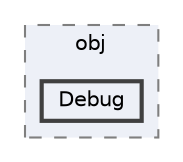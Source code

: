 digraph "SiroccoDemo.Application/obj/Debug"
{
 // LATEX_PDF_SIZE
  bgcolor="transparent";
  edge [fontname=Helvetica,fontsize=10,labelfontname=Helvetica,labelfontsize=10];
  node [fontname=Helvetica,fontsize=10,shape=box,height=0.2,width=0.4];
  compound=true
  subgraph clusterdir_3a3104ec2fe208b9e0fc68f41b94108f {
    graph [ bgcolor="#edf0f7", pencolor="grey50", label="obj", fontname=Helvetica,fontsize=10 style="filled,dashed", URL="dir_3a3104ec2fe208b9e0fc68f41b94108f.html",tooltip=""]
  dir_0158db5ed0093bf8366d8cd581805dd2 [label="Debug", fillcolor="#edf0f7", color="grey25", style="filled,bold", URL="dir_0158db5ed0093bf8366d8cd581805dd2.html",tooltip=""];
  }
}
